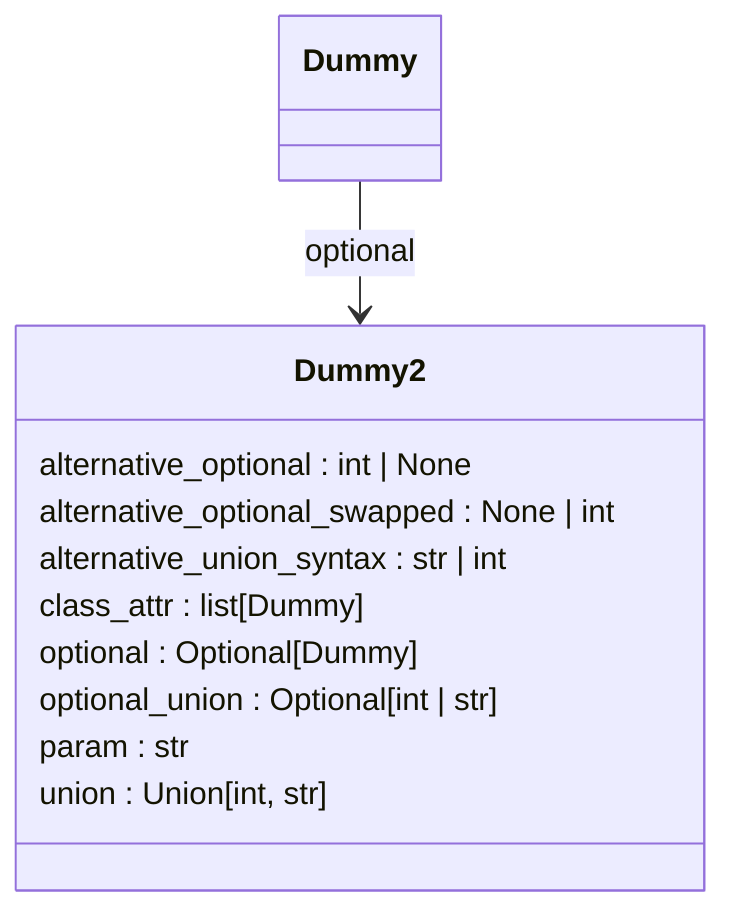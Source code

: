 classDiagram
  class Dummy {
  }
  class Dummy2 {
    alternative_optional : int | None
    alternative_optional_swapped : None | int
    alternative_union_syntax : str | int
    class_attr : list[Dummy]
    optional : Optional[Dummy]
    optional_union : Optional[int | str]
    param : str
    union : Union[int, str]
  }
  Dummy --> Dummy2 : optional